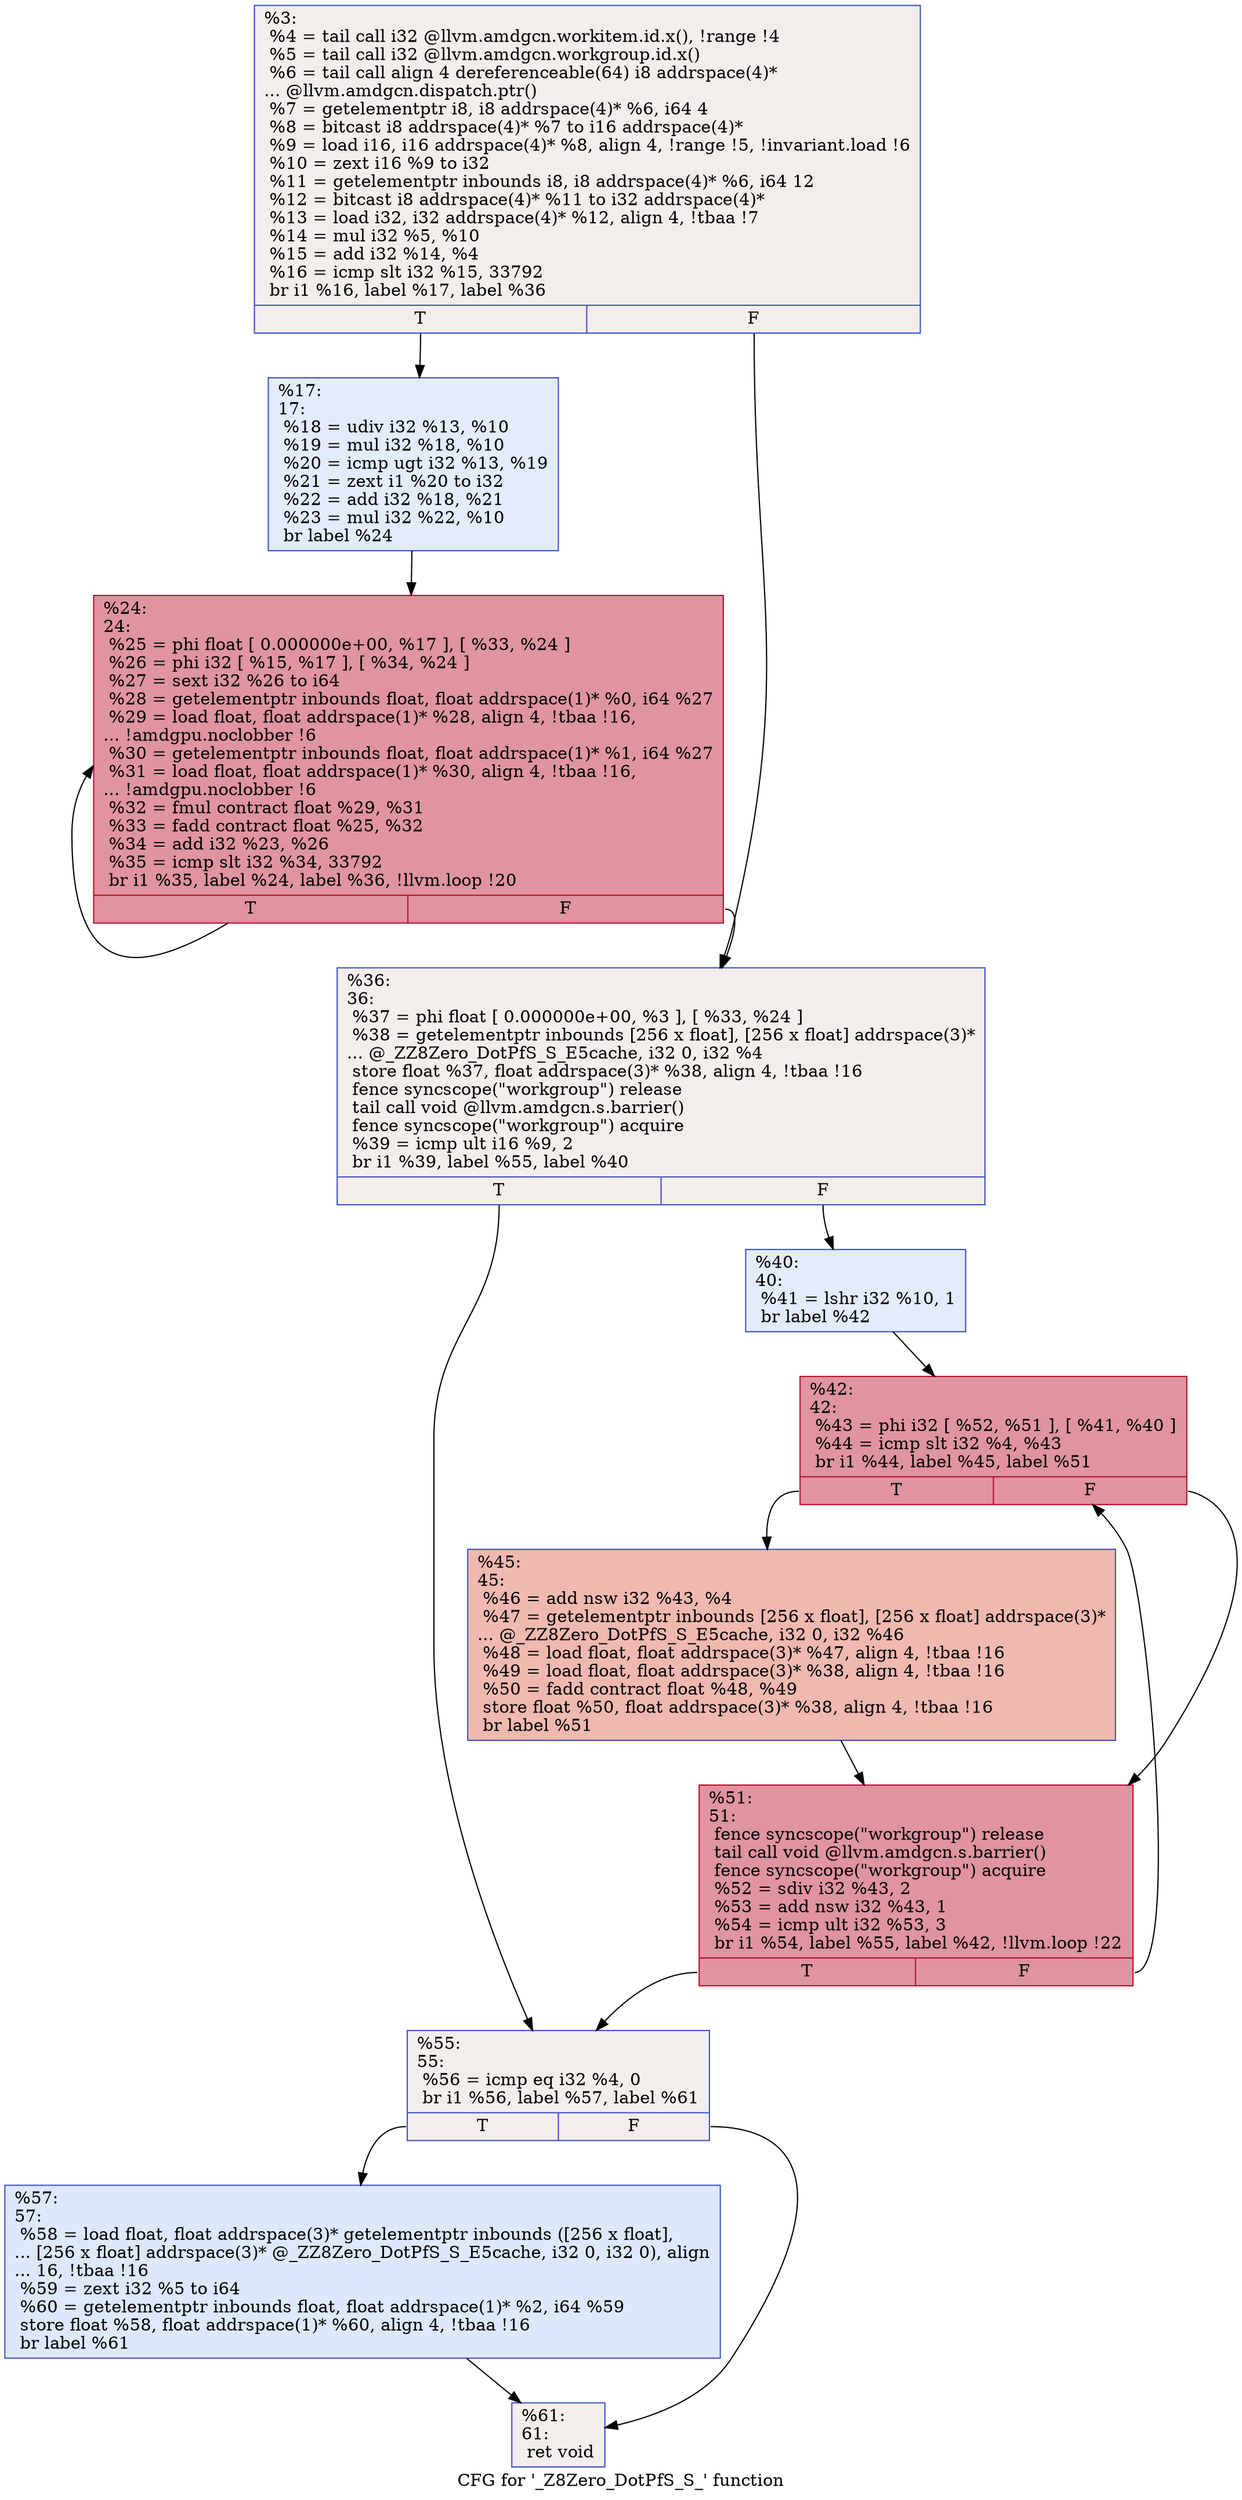 digraph "CFG for '_Z8Zero_DotPfS_S_' function" {
	label="CFG for '_Z8Zero_DotPfS_S_' function";

	Node0x4d38940 [shape=record,color="#3d50c3ff", style=filled, fillcolor="#e3d9d370",label="{%3:\l  %4 = tail call i32 @llvm.amdgcn.workitem.id.x(), !range !4\l  %5 = tail call i32 @llvm.amdgcn.workgroup.id.x()\l  %6 = tail call align 4 dereferenceable(64) i8 addrspace(4)*\l... @llvm.amdgcn.dispatch.ptr()\l  %7 = getelementptr i8, i8 addrspace(4)* %6, i64 4\l  %8 = bitcast i8 addrspace(4)* %7 to i16 addrspace(4)*\l  %9 = load i16, i16 addrspace(4)* %8, align 4, !range !5, !invariant.load !6\l  %10 = zext i16 %9 to i32\l  %11 = getelementptr inbounds i8, i8 addrspace(4)* %6, i64 12\l  %12 = bitcast i8 addrspace(4)* %11 to i32 addrspace(4)*\l  %13 = load i32, i32 addrspace(4)* %12, align 4, !tbaa !7\l  %14 = mul i32 %5, %10\l  %15 = add i32 %14, %4\l  %16 = icmp slt i32 %15, 33792\l  br i1 %16, label %17, label %36\l|{<s0>T|<s1>F}}"];
	Node0x4d38940:s0 -> Node0x4d396d0;
	Node0x4d38940:s1 -> Node0x4d3a290;
	Node0x4d396d0 [shape=record,color="#3d50c3ff", style=filled, fillcolor="#bfd3f670",label="{%17:\l17:                                               \l  %18 = udiv i32 %13, %10\l  %19 = mul i32 %18, %10\l  %20 = icmp ugt i32 %13, %19\l  %21 = zext i1 %20 to i32\l  %22 = add i32 %18, %21\l  %23 = mul i32 %22, %10\l  br label %24\l}"];
	Node0x4d396d0 -> Node0x4d3b0c0;
	Node0x4d3b0c0 [shape=record,color="#b70d28ff", style=filled, fillcolor="#b70d2870",label="{%24:\l24:                                               \l  %25 = phi float [ 0.000000e+00, %17 ], [ %33, %24 ]\l  %26 = phi i32 [ %15, %17 ], [ %34, %24 ]\l  %27 = sext i32 %26 to i64\l  %28 = getelementptr inbounds float, float addrspace(1)* %0, i64 %27\l  %29 = load float, float addrspace(1)* %28, align 4, !tbaa !16,\l... !amdgpu.noclobber !6\l  %30 = getelementptr inbounds float, float addrspace(1)* %1, i64 %27\l  %31 = load float, float addrspace(1)* %30, align 4, !tbaa !16,\l... !amdgpu.noclobber !6\l  %32 = fmul contract float %29, %31\l  %33 = fadd contract float %25, %32\l  %34 = add i32 %23, %26\l  %35 = icmp slt i32 %34, 33792\l  br i1 %35, label %24, label %36, !llvm.loop !20\l|{<s0>T|<s1>F}}"];
	Node0x4d3b0c0:s0 -> Node0x4d3b0c0;
	Node0x4d3b0c0:s1 -> Node0x4d3a290;
	Node0x4d3a290 [shape=record,color="#3d50c3ff", style=filled, fillcolor="#e3d9d370",label="{%36:\l36:                                               \l  %37 = phi float [ 0.000000e+00, %3 ], [ %33, %24 ]\l  %38 = getelementptr inbounds [256 x float], [256 x float] addrspace(3)*\l... @_ZZ8Zero_DotPfS_S_E5cache, i32 0, i32 %4\l  store float %37, float addrspace(3)* %38, align 4, !tbaa !16\l  fence syncscope(\"workgroup\") release\l  tail call void @llvm.amdgcn.s.barrier()\l  fence syncscope(\"workgroup\") acquire\l  %39 = icmp ult i16 %9, 2\l  br i1 %39, label %55, label %40\l|{<s0>T|<s1>F}}"];
	Node0x4d3a290:s0 -> Node0x4d3d860;
	Node0x4d3a290:s1 -> Node0x4d3d8f0;
	Node0x4d3d8f0 [shape=record,color="#3d50c3ff", style=filled, fillcolor="#bfd3f670",label="{%40:\l40:                                               \l  %41 = lshr i32 %10, 1\l  br label %42\l}"];
	Node0x4d3d8f0 -> Node0x4d3daf0;
	Node0x4d3daf0 [shape=record,color="#b70d28ff", style=filled, fillcolor="#b70d2870",label="{%42:\l42:                                               \l  %43 = phi i32 [ %52, %51 ], [ %41, %40 ]\l  %44 = icmp slt i32 %4, %43\l  br i1 %44, label %45, label %51\l|{<s0>T|<s1>F}}"];
	Node0x4d3daf0:s0 -> Node0x4d3ddb0;
	Node0x4d3daf0:s1 -> Node0x4d3dbe0;
	Node0x4d3ddb0 [shape=record,color="#3d50c3ff", style=filled, fillcolor="#de614d70",label="{%45:\l45:                                               \l  %46 = add nsw i32 %43, %4\l  %47 = getelementptr inbounds [256 x float], [256 x float] addrspace(3)*\l... @_ZZ8Zero_DotPfS_S_E5cache, i32 0, i32 %46\l  %48 = load float, float addrspace(3)* %47, align 4, !tbaa !16\l  %49 = load float, float addrspace(3)* %38, align 4, !tbaa !16\l  %50 = fadd contract float %48, %49\l  store float %50, float addrspace(3)* %38, align 4, !tbaa !16\l  br label %51\l}"];
	Node0x4d3ddb0 -> Node0x4d3dbe0;
	Node0x4d3dbe0 [shape=record,color="#b70d28ff", style=filled, fillcolor="#b70d2870",label="{%51:\l51:                                               \l  fence syncscope(\"workgroup\") release\l  tail call void @llvm.amdgcn.s.barrier()\l  fence syncscope(\"workgroup\") acquire\l  %52 = sdiv i32 %43, 2\l  %53 = add nsw i32 %43, 1\l  %54 = icmp ult i32 %53, 3\l  br i1 %54, label %55, label %42, !llvm.loop !22\l|{<s0>T|<s1>F}}"];
	Node0x4d3dbe0:s0 -> Node0x4d3d860;
	Node0x4d3dbe0:s1 -> Node0x4d3daf0;
	Node0x4d3d860 [shape=record,color="#3d50c3ff", style=filled, fillcolor="#e3d9d370",label="{%55:\l55:                                               \l  %56 = icmp eq i32 %4, 0\l  br i1 %56, label %57, label %61\l|{<s0>T|<s1>F}}"];
	Node0x4d3d860:s0 -> Node0x4d3e7f0;
	Node0x4d3d860:s1 -> Node0x4d3e840;
	Node0x4d3e7f0 [shape=record,color="#3d50c3ff", style=filled, fillcolor="#b2ccfb70",label="{%57:\l57:                                               \l  %58 = load float, float addrspace(3)* getelementptr inbounds ([256 x float],\l... [256 x float] addrspace(3)* @_ZZ8Zero_DotPfS_S_E5cache, i32 0, i32 0), align\l... 16, !tbaa !16\l  %59 = zext i32 %5 to i64\l  %60 = getelementptr inbounds float, float addrspace(1)* %2, i64 %59\l  store float %58, float addrspace(1)* %60, align 4, !tbaa !16\l  br label %61\l}"];
	Node0x4d3e7f0 -> Node0x4d3e840;
	Node0x4d3e840 [shape=record,color="#3d50c3ff", style=filled, fillcolor="#e3d9d370",label="{%61:\l61:                                               \l  ret void\l}"];
}
